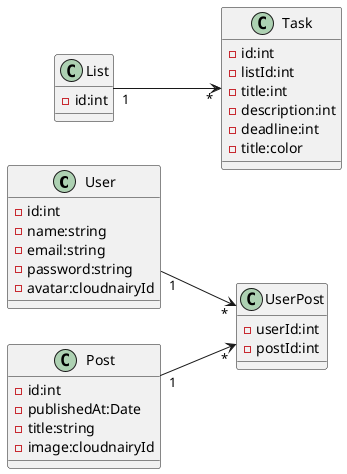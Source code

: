 @startuml
left to right direction
class User{
    -id:int
    -name:string
    -email:string
    -password:string
    -avatar:cloudnairyId
}
class Post{
    -id:int
    -publishedAt:Date
    -title:string
    -image:cloudnairyId
}
class UserPost{
    -userId:int
    -postId:int

}


class List {
    -id:int
}
class Task{
    -id:int
    -listId:int
    -title:int
    -description:int
    -deadline:int
    -title:color
}

List "1" --> "*" Task

User "1" --> "*" UserPost
Post "1" --> "*" UserPost

@enduml